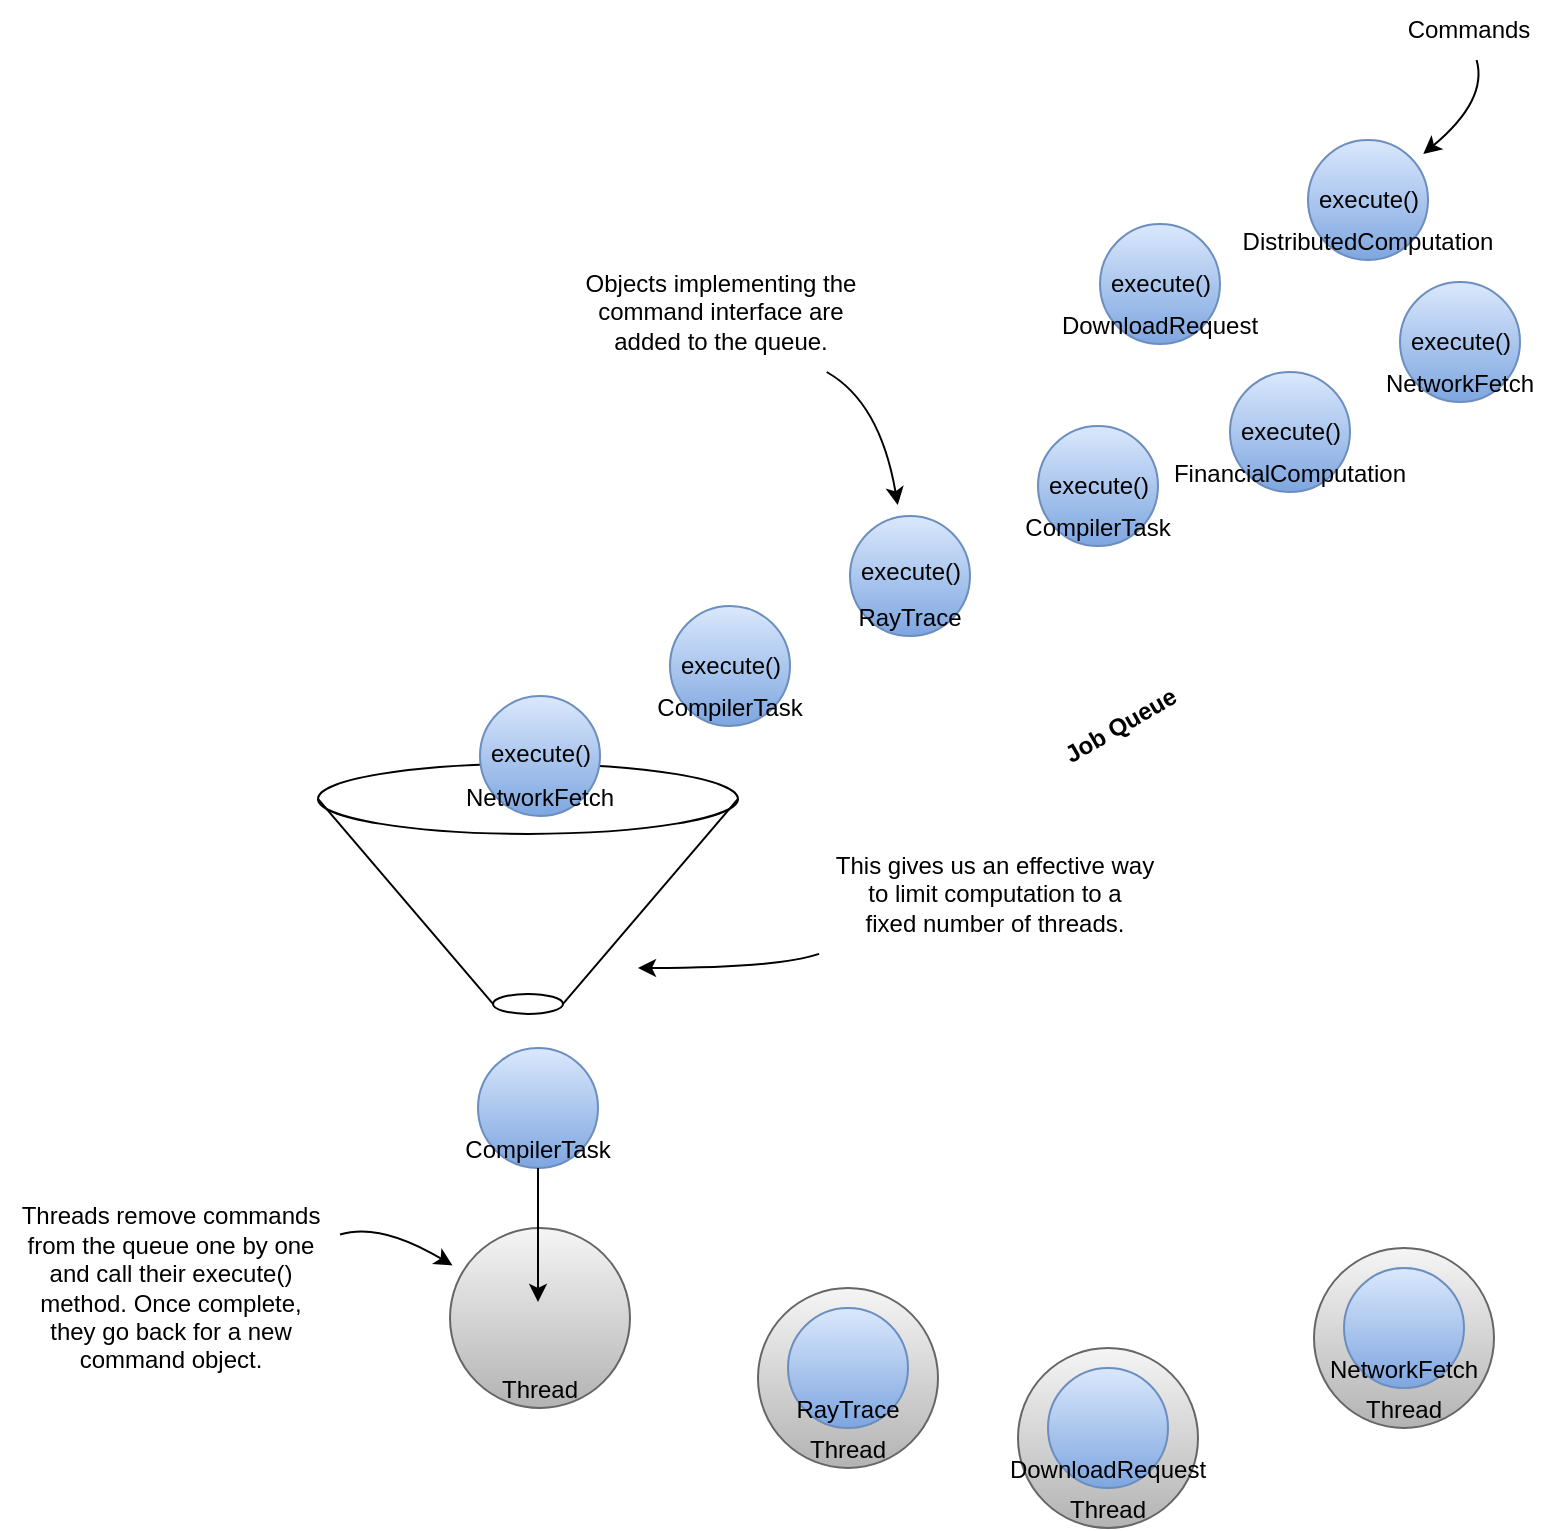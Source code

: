 <mxfile version="20.7.4" type="device"><diagram id="ahAyE9eUKxN_0jiChCt0" name="Sayfa -1"><mxGraphModel dx="1420" dy="853" grid="1" gridSize="10" guides="1" tooltips="1" connect="1" arrows="1" fold="1" page="1" pageScale="1" pageWidth="827" pageHeight="1169" math="0" shadow="0"><root><mxCell id="0"/><mxCell id="1" parent="0"/><mxCell id="-CY_dy5aTF4l1PkamH5y-24" value="" style="ellipse;whiteSpace=wrap;html=1;" parent="1" vertex="1"><mxGeometry x="159" y="410.94" width="210" height="35" as="geometry"/></mxCell><mxCell id="RgQJPSGExdlWD9fTmky7-8" value="DistributedComputation" style="ellipse;whiteSpace=wrap;html=1;verticalAlign=bottom;fillColor=#dae8fc;gradientColor=#7ea6e0;strokeColor=#6c8ebf;" parent="1" vertex="1"><mxGeometry x="654" y="99" width="60" height="60" as="geometry"/></mxCell><mxCell id="RgQJPSGExdlWD9fTmky7-9" value="execute()" style="text;html=1;align=center;verticalAlign=middle;resizable=0;points=[];autosize=1;strokeColor=none;fillColor=none;" parent="1" vertex="1"><mxGeometry x="649" y="114" width="70" height="30" as="geometry"/></mxCell><mxCell id="-CY_dy5aTF4l1PkamH5y-1" value="Commands" style="text;html=1;align=center;verticalAlign=middle;resizable=0;points=[];autosize=1;strokeColor=none;fillColor=none;" parent="1" vertex="1"><mxGeometry x="694" y="29" width="80" height="30" as="geometry"/></mxCell><mxCell id="-CY_dy5aTF4l1PkamH5y-2" value="" style="edgeStyle=none;orthogonalLoop=1;jettySize=auto;html=1;sourcePerimeterSpacing=0;targetPerimeterSpacing=6;strokeColor=default;curved=1;" parent="1" source="-CY_dy5aTF4l1PkamH5y-1" target="RgQJPSGExdlWD9fTmky7-8" edge="1"><mxGeometry width="100" relative="1" as="geometry"><mxPoint x="734" y="79" as="sourcePoint"/><mxPoint x="834" y="79" as="targetPoint"/><Array as="points"><mxPoint x="744" y="79"/></Array></mxGeometry></mxCell><mxCell id="-CY_dy5aTF4l1PkamH5y-3" value="DownloadRequest" style="ellipse;whiteSpace=wrap;html=1;verticalAlign=bottom;fillColor=#dae8fc;gradientColor=#7ea6e0;strokeColor=#6c8ebf;" parent="1" vertex="1"><mxGeometry x="550" y="141" width="60" height="60" as="geometry"/></mxCell><mxCell id="-CY_dy5aTF4l1PkamH5y-4" value="execute()" style="text;html=1;align=center;verticalAlign=middle;resizable=0;points=[];autosize=1;strokeColor=none;fillColor=none;" parent="1" vertex="1"><mxGeometry x="545" y="156" width="70" height="30" as="geometry"/></mxCell><mxCell id="-CY_dy5aTF4l1PkamH5y-5" value="NetworkFetch" style="ellipse;whiteSpace=wrap;html=1;verticalAlign=bottom;fillColor=#dae8fc;gradientColor=#7ea6e0;strokeColor=#6c8ebf;" parent="1" vertex="1"><mxGeometry x="700" y="170" width="60" height="60" as="geometry"/></mxCell><mxCell id="-CY_dy5aTF4l1PkamH5y-6" value="execute()" style="text;html=1;align=center;verticalAlign=middle;resizable=0;points=[];autosize=1;strokeColor=none;fillColor=none;" parent="1" vertex="1"><mxGeometry x="695" y="185" width="70" height="30" as="geometry"/></mxCell><mxCell id="-CY_dy5aTF4l1PkamH5y-11" value="FinancialComputation" style="ellipse;whiteSpace=wrap;html=1;verticalAlign=bottom;fillColor=#dae8fc;gradientColor=#7ea6e0;strokeColor=#6c8ebf;" parent="1" vertex="1"><mxGeometry x="615" y="215" width="60" height="60" as="geometry"/></mxCell><mxCell id="-CY_dy5aTF4l1PkamH5y-12" value="execute()" style="text;html=1;align=center;verticalAlign=middle;resizable=0;points=[];autosize=1;strokeColor=none;fillColor=none;" parent="1" vertex="1"><mxGeometry x="610" y="230" width="70" height="30" as="geometry"/></mxCell><mxCell id="-CY_dy5aTF4l1PkamH5y-13" value="CompilerTask" style="ellipse;whiteSpace=wrap;html=1;verticalAlign=bottom;fillColor=#dae8fc;gradientColor=#7ea6e0;strokeColor=#6c8ebf;" parent="1" vertex="1"><mxGeometry x="519" y="242" width="60" height="60" as="geometry"/></mxCell><mxCell id="-CY_dy5aTF4l1PkamH5y-14" value="execute()" style="text;html=1;align=center;verticalAlign=middle;resizable=0;points=[];autosize=1;strokeColor=none;fillColor=none;" parent="1" vertex="1"><mxGeometry x="514" y="257" width="70" height="30" as="geometry"/></mxCell><mxCell id="-CY_dy5aTF4l1PkamH5y-15" value="RayTrace" style="ellipse;whiteSpace=wrap;html=1;verticalAlign=bottom;fillColor=#dae8fc;gradientColor=#7ea6e0;strokeColor=#6c8ebf;" parent="1" vertex="1"><mxGeometry x="425" y="287" width="60" height="60" as="geometry"/></mxCell><mxCell id="-CY_dy5aTF4l1PkamH5y-16" value="execute()" style="text;html=1;align=center;verticalAlign=middle;resizable=0;points=[];autosize=1;strokeColor=none;fillColor=none;" parent="1" vertex="1"><mxGeometry x="420" y="300" width="70" height="30" as="geometry"/></mxCell><mxCell id="-CY_dy5aTF4l1PkamH5y-17" value="CompilerTask" style="ellipse;whiteSpace=wrap;html=1;verticalAlign=bottom;fillColor=#dae8fc;gradientColor=#7ea6e0;strokeColor=#6c8ebf;" parent="1" vertex="1"><mxGeometry x="335" y="332" width="60" height="60" as="geometry"/></mxCell><mxCell id="-CY_dy5aTF4l1PkamH5y-18" value="execute()" style="text;html=1;align=center;verticalAlign=middle;resizable=0;points=[];autosize=1;strokeColor=none;fillColor=none;" parent="1" vertex="1"><mxGeometry x="330" y="347" width="70" height="30" as="geometry"/></mxCell><mxCell id="-CY_dy5aTF4l1PkamH5y-19" value="NetworkFetch" style="ellipse;whiteSpace=wrap;html=1;verticalAlign=bottom;fillColor=#dae8fc;gradientColor=#7ea6e0;strokeColor=#6c8ebf;" parent="1" vertex="1"><mxGeometry x="240" y="377" width="60" height="60" as="geometry"/></mxCell><mxCell id="-CY_dy5aTF4l1PkamH5y-20" value="execute()" style="text;html=1;align=center;verticalAlign=middle;resizable=0;points=[];autosize=1;strokeColor=none;fillColor=none;" parent="1" vertex="1"><mxGeometry x="235" y="391" width="70" height="30" as="geometry"/></mxCell><mxCell id="-CY_dy5aTF4l1PkamH5y-23" value="Job Queue" style="text;html=1;align=center;verticalAlign=middle;resizable=0;points=[];autosize=1;strokeColor=none;fillColor=none;rotation=-30;fontStyle=1" parent="1" vertex="1"><mxGeometry x="515" y="377" width="90" height="30" as="geometry"/></mxCell><mxCell id="-CY_dy5aTF4l1PkamH5y-25" value="" style="endArrow=none;html=1;strokeColor=default;sourcePerimeterSpacing=0;targetPerimeterSpacing=6;curved=1;exitX=0;exitY=0.5;exitDx=0;exitDy=0;entryX=0;entryY=0.5;entryDx=0;entryDy=0;" parent="1" source="-CY_dy5aTF4l1PkamH5y-24" target="-CY_dy5aTF4l1PkamH5y-27" edge="1"><mxGeometry width="50" height="50" relative="1" as="geometry"><mxPoint x="89" y="535.94" as="sourcePoint"/><mxPoint x="209" y="525.94" as="targetPoint"/></mxGeometry></mxCell><mxCell id="-CY_dy5aTF4l1PkamH5y-26" value="" style="endArrow=none;html=1;strokeColor=default;sourcePerimeterSpacing=0;targetPerimeterSpacing=6;curved=1;exitX=1;exitY=0.5;exitDx=0;exitDy=0;entryX=1;entryY=0.5;entryDx=0;entryDy=0;" parent="1" source="-CY_dy5aTF4l1PkamH5y-24" target="-CY_dy5aTF4l1PkamH5y-27" edge="1"><mxGeometry width="50" height="50" relative="1" as="geometry"><mxPoint x="169" y="438.44" as="sourcePoint"/><mxPoint x="229" y="525.94" as="targetPoint"/></mxGeometry></mxCell><mxCell id="-CY_dy5aTF4l1PkamH5y-27" value="" style="ellipse;whiteSpace=wrap;html=1;" parent="1" vertex="1"><mxGeometry x="246.5" y="525.94" width="35" height="10" as="geometry"/></mxCell><mxCell id="-CY_dy5aTF4l1PkamH5y-30" value="CompilerTask" style="ellipse;whiteSpace=wrap;html=1;verticalAlign=bottom;fillColor=#dae8fc;gradientColor=#7ea6e0;strokeColor=#6c8ebf;" parent="1" vertex="1"><mxGeometry x="239" y="553" width="60" height="60" as="geometry"/></mxCell><mxCell id="-CY_dy5aTF4l1PkamH5y-32" value="Thread" style="ellipse;whiteSpace=wrap;html=1;verticalAlign=bottom;fillColor=#f5f5f5;gradientColor=#b3b3b3;strokeColor=#666666;" parent="1" vertex="1"><mxGeometry x="225" y="643" width="90" height="90" as="geometry"/></mxCell><mxCell id="-CY_dy5aTF4l1PkamH5y-34" value="Thread" style="ellipse;whiteSpace=wrap;html=1;verticalAlign=bottom;fillColor=#f5f5f5;gradientColor=#b3b3b3;strokeColor=#666666;" parent="1" vertex="1"><mxGeometry x="379" y="673" width="90" height="90" as="geometry"/></mxCell><mxCell id="-CY_dy5aTF4l1PkamH5y-33" value="RayTrace" style="ellipse;whiteSpace=wrap;html=1;verticalAlign=bottom;fillColor=#dae8fc;gradientColor=#7ea6e0;strokeColor=#6c8ebf;" parent="1" vertex="1"><mxGeometry x="394" y="683" width="60" height="60" as="geometry"/></mxCell><mxCell id="-CY_dy5aTF4l1PkamH5y-35" value="Thread" style="ellipse;whiteSpace=wrap;html=1;verticalAlign=bottom;fillColor=#f5f5f5;gradientColor=#b3b3b3;strokeColor=#666666;" parent="1" vertex="1"><mxGeometry x="509" y="703" width="90" height="90" as="geometry"/></mxCell><mxCell id="-CY_dy5aTF4l1PkamH5y-36" value="DownloadRequest" style="ellipse;whiteSpace=wrap;html=1;verticalAlign=bottom;fillColor=#dae8fc;gradientColor=#7ea6e0;strokeColor=#6c8ebf;" parent="1" vertex="1"><mxGeometry x="524" y="713" width="60" height="60" as="geometry"/></mxCell><mxCell id="-CY_dy5aTF4l1PkamH5y-37" value="Thread" style="ellipse;whiteSpace=wrap;html=1;verticalAlign=bottom;fillColor=#f5f5f5;gradientColor=#b3b3b3;strokeColor=#666666;" parent="1" vertex="1"><mxGeometry x="657" y="653" width="90" height="90" as="geometry"/></mxCell><mxCell id="-CY_dy5aTF4l1PkamH5y-38" value="NetworkFetch" style="ellipse;whiteSpace=wrap;html=1;verticalAlign=bottom;fillColor=#dae8fc;gradientColor=#7ea6e0;strokeColor=#6c8ebf;" parent="1" vertex="1"><mxGeometry x="672" y="663" width="60" height="60" as="geometry"/></mxCell><mxCell id="-CY_dy5aTF4l1PkamH5y-39" value="" style="edgeStyle=none;orthogonalLoop=1;jettySize=auto;html=1;strokeColor=default;sourcePerimeterSpacing=0;targetPerimeterSpacing=6;curved=1;rounded=0;" parent="1" source="-CY_dy5aTF4l1PkamH5y-30" edge="1"><mxGeometry width="100" relative="1" as="geometry"><mxPoint x="469" y="563" as="sourcePoint"/><mxPoint x="269" y="680" as="targetPoint"/><Array as="points"/></mxGeometry></mxCell><mxCell id="-CY_dy5aTF4l1PkamH5y-40" value="&lt;div&gt;This gives us an effective way&lt;/div&gt;&lt;div&gt;to limit computation to a&lt;/div&gt;&lt;div&gt;fixed number of threads.&lt;/div&gt;" style="text;html=1;align=center;verticalAlign=middle;resizable=0;points=[];autosize=1;strokeColor=none;fillColor=none;" parent="1" vertex="1"><mxGeometry x="407" y="445.94" width="180" height="60" as="geometry"/></mxCell><mxCell id="-CY_dy5aTF4l1PkamH5y-41" value="" style="edgeStyle=none;orthogonalLoop=1;jettySize=auto;html=1;strokeColor=default;sourcePerimeterSpacing=0;targetPerimeterSpacing=6;curved=1;rounded=0;" parent="1" source="-CY_dy5aTF4l1PkamH5y-40" edge="1"><mxGeometry width="100" relative="1" as="geometry"><mxPoint x="379" y="533" as="sourcePoint"/><mxPoint x="319" y="513" as="targetPoint"/><Array as="points"><mxPoint x="389" y="513"/></Array></mxGeometry></mxCell><mxCell id="ZYSC8uMOe0Vcr6cRFJla-1" value="Objects implementing the&#10;command interface are&#10;added to the queue." style="text;html=1;align=center;verticalAlign=middle;resizable=0;points=[];autosize=1;strokeColor=none;fillColor=none;" vertex="1" parent="1"><mxGeometry x="280" y="155" width="160" height="60" as="geometry"/></mxCell><mxCell id="ZYSC8uMOe0Vcr6cRFJla-2" value="" style="edgeStyle=none;orthogonalLoop=1;jettySize=auto;html=1;curved=1;targetPerimeterSpacing=6;" edge="1" parent="1" source="ZYSC8uMOe0Vcr6cRFJla-1" target="-CY_dy5aTF4l1PkamH5y-15"><mxGeometry width="100" relative="1" as="geometry"><mxPoint x="160" y="260" as="sourcePoint"/><mxPoint x="340" y="270" as="targetPoint"/><Array as="points"><mxPoint x="440" y="230"/></Array></mxGeometry></mxCell><mxCell id="ZYSC8uMOe0Vcr6cRFJla-4" value="Threads remove commands&#10;from the queue one by one&#10;and call their execute()&#10;method. Once complete,&#10;they go back for a new&#10;command object." style="text;html=1;align=center;verticalAlign=middle;resizable=0;points=[];autosize=1;strokeColor=none;fillColor=none;" vertex="1" parent="1"><mxGeometry y="623" width="170" height="100" as="geometry"/></mxCell><mxCell id="ZYSC8uMOe0Vcr6cRFJla-5" value="" style="edgeStyle=none;orthogonalLoop=1;jettySize=auto;html=1;curved=1;rounded=0;sourcePerimeterSpacing=0;targetPerimeterSpacing=6;" edge="1" parent="1" source="ZYSC8uMOe0Vcr6cRFJla-4" target="-CY_dy5aTF4l1PkamH5y-32"><mxGeometry width="100" relative="1" as="geometry"><mxPoint x="100" y="740" as="sourcePoint"/><mxPoint x="200" y="740" as="targetPoint"/><Array as="points"><mxPoint x="190" y="640"/></Array></mxGeometry></mxCell></root></mxGraphModel></diagram></mxfile>